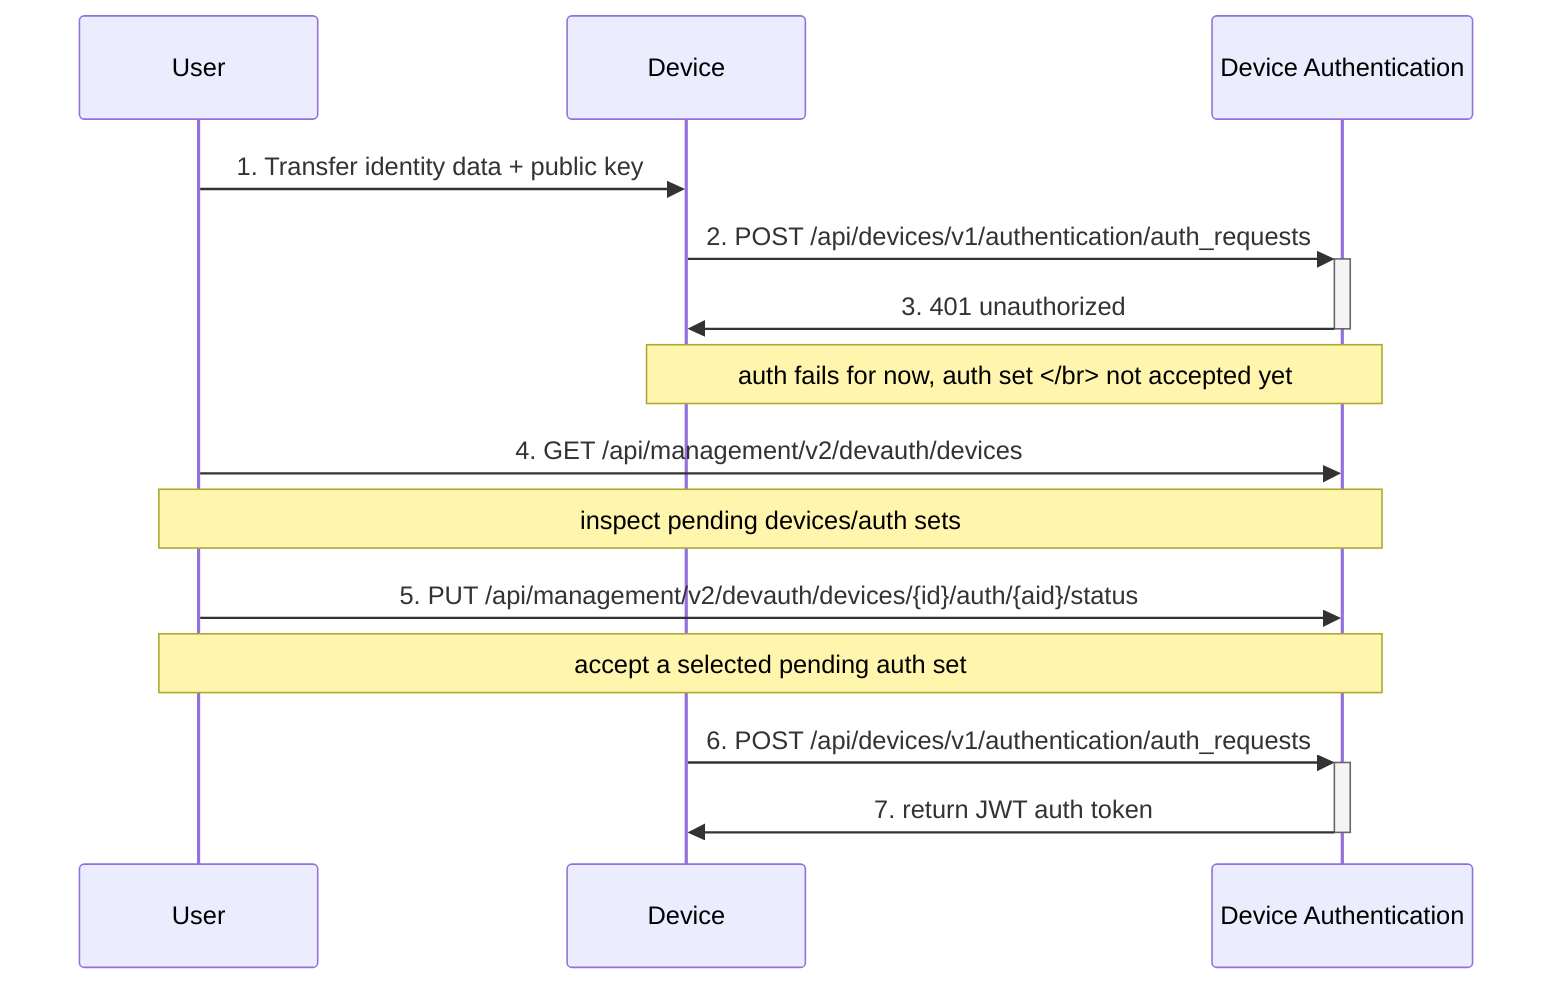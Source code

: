 sequenceDiagram
    participant User
    participant Device
    participant Device Authentication

    User->>Device: 1. Transfer identity data + public key

    Device->>+Device Authentication: 2. POST /api/devices/v1/authentication/auth_requests

    Device Authentication->>-Device: 3. 401 unauthorized
    Note over Device Authentication, Device: auth fails for now, auth set </br> not accepted yet

    User->>Device Authentication: 4. GET /api/management/v2/devauth/devices
    Note over User,Device Authentication: inspect pending devices/auth sets

    User->>Device Authentication: 5. PUT /api/management/v2/devauth/devices/{id}/auth/{aid}/status
    Note over User,Device Authentication: accept a selected pending auth set

    Device->>+Device Authentication: 6. POST /api/devices/v1/authentication/auth_requests

    Device Authentication->>-Device: 7. return JWT auth token